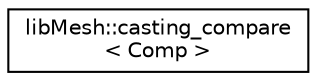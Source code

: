 digraph "类继承关系图"
{
 // INTERACTIVE_SVG=YES
  edge [fontname="Helvetica",fontsize="10",labelfontname="Helvetica",labelfontsize="10"];
  node [fontname="Helvetica",fontsize="10",shape=record];
  rankdir="LR";
  Node1 [label="libMesh::casting_compare\l\< Comp \>",height=0.2,width=0.4,color="black", fillcolor="white", style="filled",URL="$structlibMesh_1_1casting__compare.html"];
}
